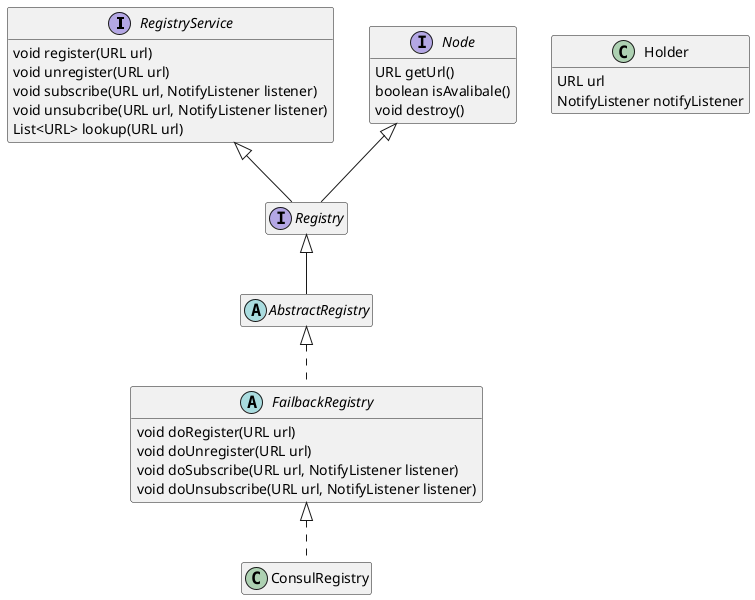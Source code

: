 Node: 节点
Registry: 注册服务，包含服务发现服务节点、注册服务相关接口

@startuml

hide empty members

interface RegistryService {
    void register(URL url)
    void unregister(URL url)
    void subscribe(URL url, NotifyListener listener)
    void unsubcribe(URL url, NotifyListener listener)
    List<URL> lookup(URL url)
}

interface Node {
    URL getUrl()
    boolean isAvalibale()
    void destroy()
}

interface Registry {
}

RegistryService <|-- Registry
Node <|-- Registry

abstract AbstractRegistry {
}

Registry <|-- AbstractRegistry

abstract FailbackRegistry {
    void doRegister(URL url)
    void doUnregister(URL url)
    void doSubscribe(URL url, NotifyListener listener)
    void doUnsubscribe(URL url, NotifyListener listener)
}

AbstractRegistry <|.. FailbackRegistry

class ConsulRegistry {

}

FailbackRegistry <|.. ConsulRegistry

class Holder {
    URL url
    NotifyListener notifyListener
}

@enduml

